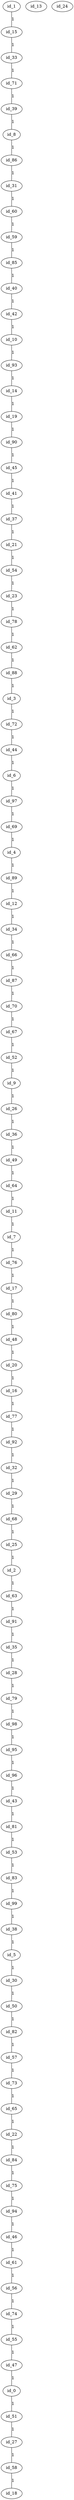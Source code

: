 graph GR{
id_0;
id_1;
id_2;
id_3;
id_4;
id_5;
id_6;
id_7;
id_8;
id_9;
id_10;
id_11;
id_12;
id_13;
id_14;
id_15;
id_16;
id_17;
id_18;
id_19;
id_20;
id_21;
id_22;
id_23;
id_24;
id_25;
id_26;
id_27;
id_28;
id_29;
id_30;
id_31;
id_32;
id_33;
id_34;
id_35;
id_36;
id_37;
id_38;
id_39;
id_40;
id_41;
id_42;
id_43;
id_44;
id_45;
id_46;
id_47;
id_48;
id_49;
id_50;
id_51;
id_52;
id_53;
id_54;
id_55;
id_56;
id_57;
id_58;
id_59;
id_60;
id_61;
id_62;
id_63;
id_64;
id_65;
id_66;
id_67;
id_68;
id_69;
id_70;
id_71;
id_72;
id_73;
id_74;
id_75;
id_76;
id_77;
id_78;
id_79;
id_80;
id_81;
id_82;
id_83;
id_84;
id_85;
id_86;
id_87;
id_88;
id_89;
id_90;
id_91;
id_92;
id_93;
id_94;
id_95;
id_96;
id_97;
id_98;
id_99;
id_1--id_15[label=1];
id_15--id_33[label=1];
id_33--id_71[label=1];
id_71--id_39[label=1];
id_39--id_8[label=1];
id_8--id_86[label=1];
id_86--id_31[label=1];
id_31--id_60[label=1];
id_60--id_59[label=1];
id_59--id_85[label=1];
id_85--id_40[label=1];
id_40--id_42[label=1];
id_42--id_10[label=1];
id_10--id_93[label=1];
id_93--id_14[label=1];
id_14--id_19[label=1];
id_19--id_90[label=1];
id_90--id_45[label=1];
id_45--id_41[label=1];
id_41--id_37[label=1];
id_37--id_21[label=1];
id_21--id_54[label=1];
id_54--id_23[label=1];
id_23--id_78[label=1];
id_78--id_62[label=1];
id_62--id_88[label=1];
id_88--id_3[label=1];
id_3--id_72[label=1];
id_72--id_44[label=1];
id_44--id_6[label=1];
id_6--id_97[label=1];
id_97--id_69[label=1];
id_69--id_4[label=1];
id_4--id_89[label=1];
id_89--id_12[label=1];
id_12--id_34[label=1];
id_34--id_66[label=1];
id_66--id_87[label=1];
id_87--id_70[label=1];
id_70--id_67[label=1];
id_67--id_52[label=1];
id_52--id_9[label=1];
id_9--id_26[label=1];
id_26--id_36[label=1];
id_36--id_49[label=1];
id_49--id_64[label=1];
id_64--id_11[label=1];
id_11--id_7[label=1];
id_7--id_76[label=1];
id_76--id_17[label=1];
id_17--id_80[label=1];
id_80--id_48[label=1];
id_48--id_20[label=1];
id_20--id_16[label=1];
id_16--id_77[label=1];
id_77--id_92[label=1];
id_92--id_32[label=1];
id_32--id_29[label=1];
id_29--id_68[label=1];
id_68--id_25[label=1];
id_25--id_2[label=1];
id_2--id_63[label=1];
id_63--id_91[label=1];
id_91--id_35[label=1];
id_35--id_28[label=1];
id_28--id_79[label=1];
id_79--id_98[label=1];
id_98--id_95[label=1];
id_95--id_96[label=1];
id_96--id_43[label=1];
id_43--id_81[label=1];
id_81--id_53[label=1];
id_53--id_83[label=1];
id_83--id_99[label=1];
id_99--id_38[label=1];
id_38--id_5[label=1];
id_5--id_30[label=1];
id_30--id_50[label=1];
id_50--id_82[label=1];
id_82--id_57[label=1];
id_57--id_73[label=1];
id_73--id_65[label=1];
id_65--id_22[label=1];
id_22--id_84[label=1];
id_84--id_75[label=1];
id_75--id_94[label=1];
id_94--id_46[label=1];
id_46--id_61[label=1];
id_61--id_56[label=1];
id_56--id_74[label=1];
id_74--id_55[label=1];
id_55--id_47[label=1];
id_47--id_0[label=1];
id_0--id_51[label=1];
id_51--id_27[label=1];
id_27--id_58[label=1];
id_58--id_18[label=1];
}